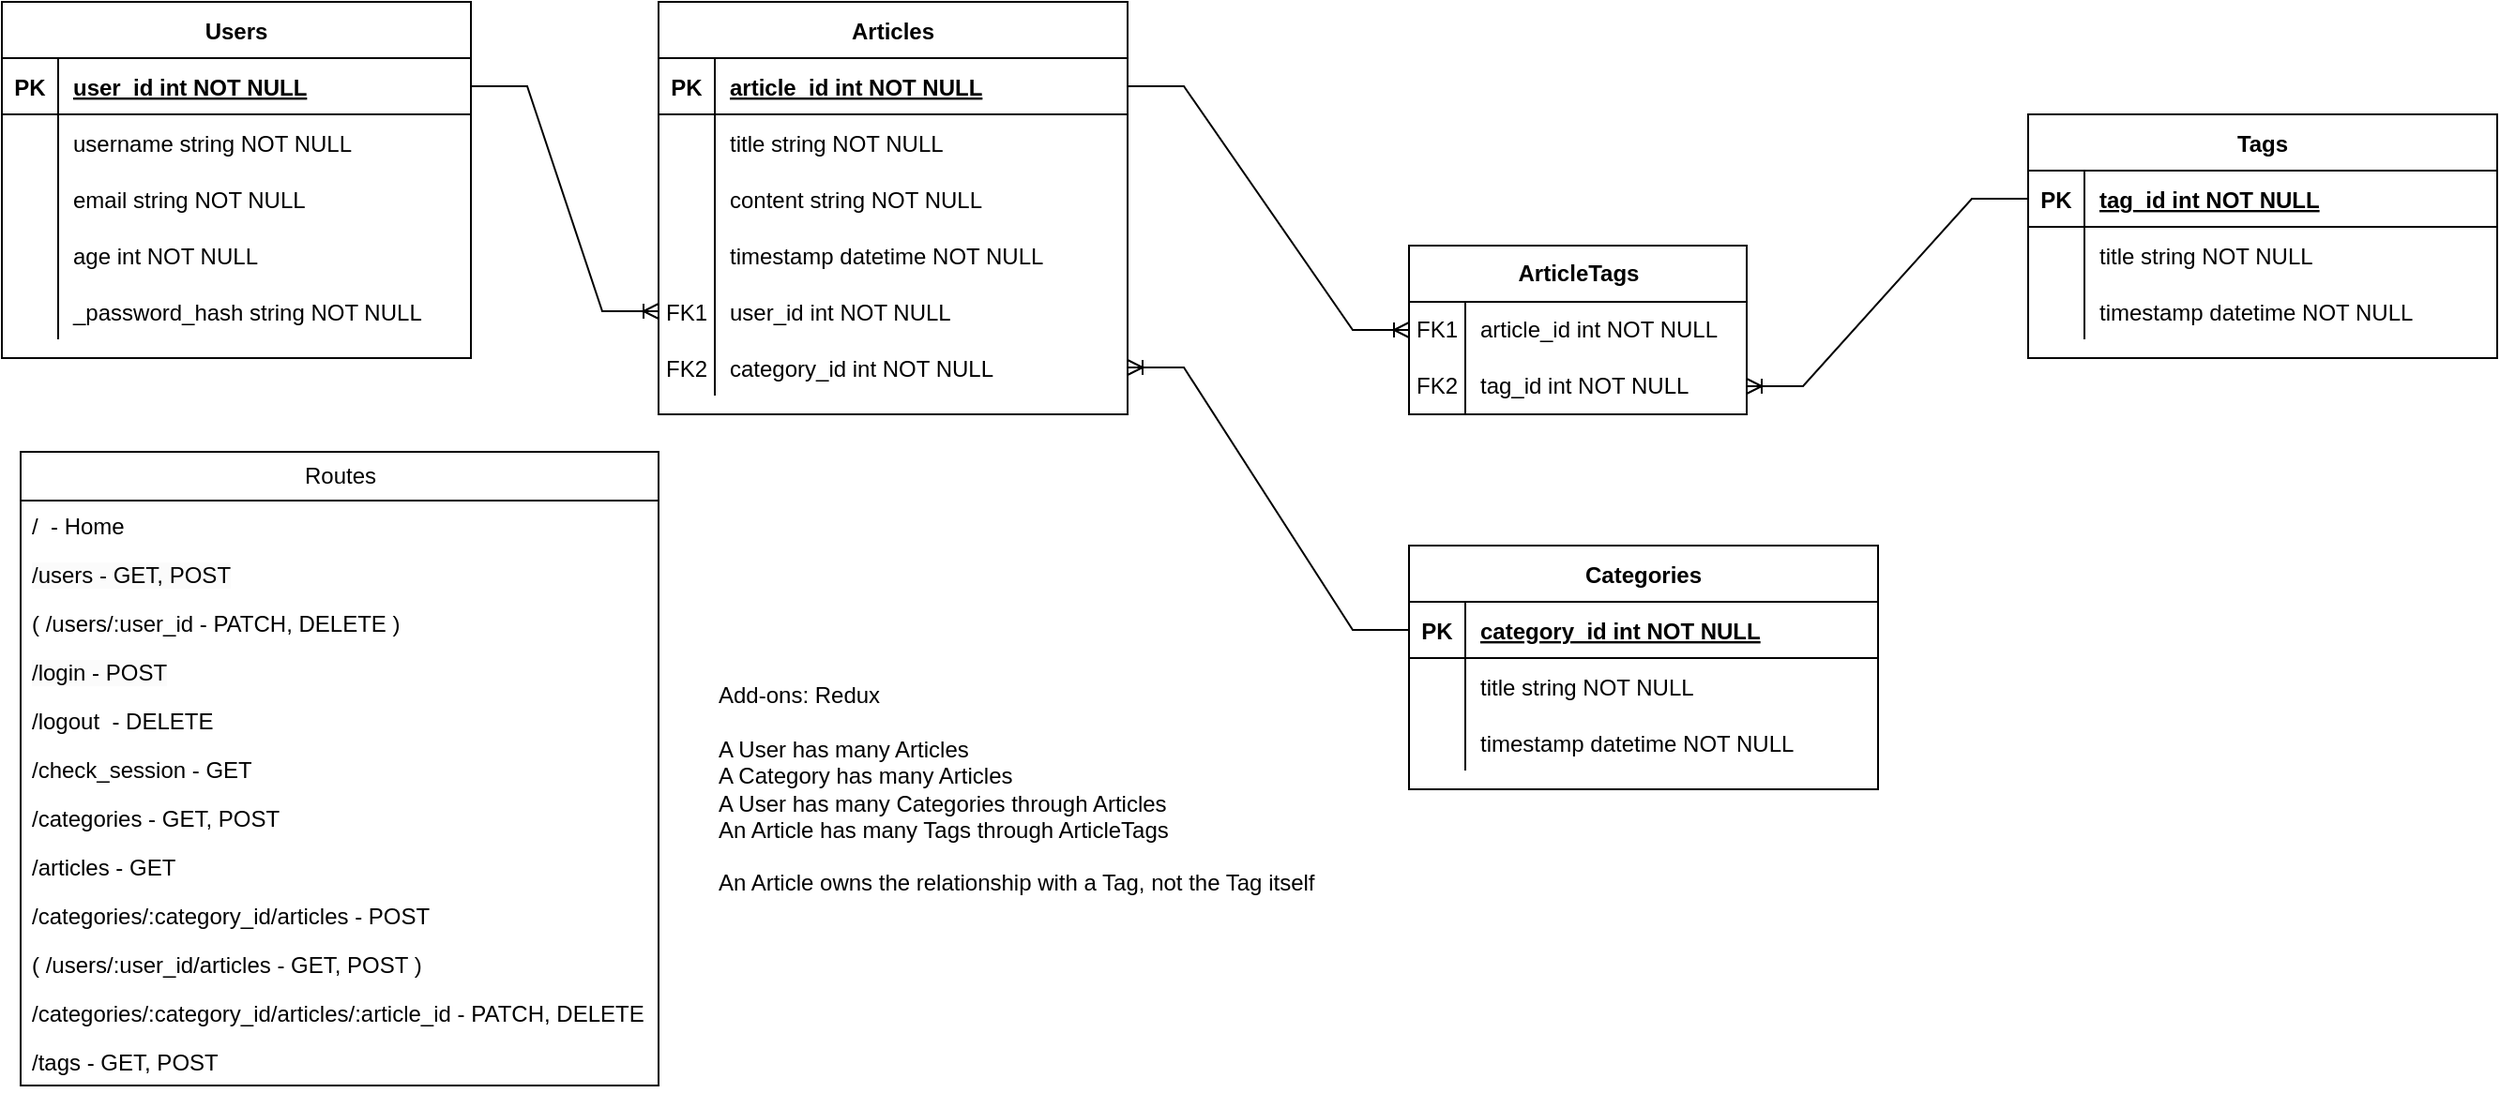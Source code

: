 <mxfile version="23.1.2" type="device">
  <diagram id="R2lEEEUBdFMjLlhIrx00" name="Page-1">
    <mxGraphModel dx="1242" dy="814" grid="1" gridSize="10" guides="1" tooltips="1" connect="1" arrows="1" fold="1" page="1" pageScale="1" pageWidth="850" pageHeight="1100" math="0" shadow="0" extFonts="Permanent Marker^https://fonts.googleapis.com/css?family=Permanent+Marker">
      <root>
        <mxCell id="0" />
        <mxCell id="1" parent="0" />
        <mxCell id="C-vyLk0tnHw3VtMMgP7b-2" value="Categories" style="shape=table;startSize=30;container=1;collapsible=1;childLayout=tableLayout;fixedRows=1;rowLines=0;fontStyle=1;align=center;resizeLast=1;" parent="1" vertex="1">
          <mxGeometry x="750" y="290" width="250" height="130" as="geometry" />
        </mxCell>
        <mxCell id="C-vyLk0tnHw3VtMMgP7b-3" value="" style="shape=partialRectangle;collapsible=0;dropTarget=0;pointerEvents=0;fillColor=none;points=[[0,0.5],[1,0.5]];portConstraint=eastwest;top=0;left=0;right=0;bottom=1;" parent="C-vyLk0tnHw3VtMMgP7b-2" vertex="1">
          <mxGeometry y="30" width="250" height="30" as="geometry" />
        </mxCell>
        <mxCell id="C-vyLk0tnHw3VtMMgP7b-4" value="PK" style="shape=partialRectangle;overflow=hidden;connectable=0;fillColor=none;top=0;left=0;bottom=0;right=0;fontStyle=1;" parent="C-vyLk0tnHw3VtMMgP7b-3" vertex="1">
          <mxGeometry width="30" height="30" as="geometry">
            <mxRectangle width="30" height="30" as="alternateBounds" />
          </mxGeometry>
        </mxCell>
        <mxCell id="C-vyLk0tnHw3VtMMgP7b-5" value="category_id int NOT NULL" style="shape=partialRectangle;overflow=hidden;connectable=0;fillColor=none;top=0;left=0;bottom=0;right=0;align=left;spacingLeft=6;fontStyle=5;" parent="C-vyLk0tnHw3VtMMgP7b-3" vertex="1">
          <mxGeometry x="30" width="220" height="30" as="geometry">
            <mxRectangle width="220" height="30" as="alternateBounds" />
          </mxGeometry>
        </mxCell>
        <mxCell id="SV-MC6-4cuxkPwMR8TnO-28" style="shape=partialRectangle;collapsible=0;dropTarget=0;pointerEvents=0;fillColor=none;points=[[0,0.5],[1,0.5]];portConstraint=eastwest;top=0;left=0;right=0;bottom=0;" parent="C-vyLk0tnHw3VtMMgP7b-2" vertex="1">
          <mxGeometry y="60" width="250" height="30" as="geometry" />
        </mxCell>
        <mxCell id="SV-MC6-4cuxkPwMR8TnO-29" style="shape=partialRectangle;overflow=hidden;connectable=0;fillColor=none;top=0;left=0;bottom=0;right=0;" parent="SV-MC6-4cuxkPwMR8TnO-28" vertex="1">
          <mxGeometry width="30" height="30" as="geometry">
            <mxRectangle width="30" height="30" as="alternateBounds" />
          </mxGeometry>
        </mxCell>
        <mxCell id="SV-MC6-4cuxkPwMR8TnO-30" value="title string NOT NULL" style="shape=partialRectangle;overflow=hidden;connectable=0;fillColor=none;top=0;left=0;bottom=0;right=0;align=left;spacingLeft=6;" parent="SV-MC6-4cuxkPwMR8TnO-28" vertex="1">
          <mxGeometry x="30" width="220" height="30" as="geometry">
            <mxRectangle width="220" height="30" as="alternateBounds" />
          </mxGeometry>
        </mxCell>
        <mxCell id="SV-MC6-4cuxkPwMR8TnO-31" style="shape=partialRectangle;collapsible=0;dropTarget=0;pointerEvents=0;fillColor=none;points=[[0,0.5],[1,0.5]];portConstraint=eastwest;top=0;left=0;right=0;bottom=0;" parent="C-vyLk0tnHw3VtMMgP7b-2" vertex="1">
          <mxGeometry y="90" width="250" height="30" as="geometry" />
        </mxCell>
        <mxCell id="SV-MC6-4cuxkPwMR8TnO-32" style="shape=partialRectangle;overflow=hidden;connectable=0;fillColor=none;top=0;left=0;bottom=0;right=0;" parent="SV-MC6-4cuxkPwMR8TnO-31" vertex="1">
          <mxGeometry width="30" height="30" as="geometry">
            <mxRectangle width="30" height="30" as="alternateBounds" />
          </mxGeometry>
        </mxCell>
        <mxCell id="SV-MC6-4cuxkPwMR8TnO-33" value="timestamp datetime NOT NULL" style="shape=partialRectangle;overflow=hidden;connectable=0;fillColor=none;top=0;left=0;bottom=0;right=0;align=left;spacingLeft=6;" parent="SV-MC6-4cuxkPwMR8TnO-31" vertex="1">
          <mxGeometry x="30" width="220" height="30" as="geometry">
            <mxRectangle width="220" height="30" as="alternateBounds" />
          </mxGeometry>
        </mxCell>
        <mxCell id="C-vyLk0tnHw3VtMMgP7b-13" value="Articles" style="shape=table;startSize=30;container=1;collapsible=1;childLayout=tableLayout;fixedRows=1;rowLines=0;fontStyle=1;align=center;resizeLast=1;" parent="1" vertex="1">
          <mxGeometry x="350" width="250" height="220" as="geometry" />
        </mxCell>
        <mxCell id="C-vyLk0tnHw3VtMMgP7b-14" value="" style="shape=partialRectangle;collapsible=0;dropTarget=0;pointerEvents=0;fillColor=none;points=[[0,0.5],[1,0.5]];portConstraint=eastwest;top=0;left=0;right=0;bottom=1;" parent="C-vyLk0tnHw3VtMMgP7b-13" vertex="1">
          <mxGeometry y="30" width="250" height="30" as="geometry" />
        </mxCell>
        <mxCell id="C-vyLk0tnHw3VtMMgP7b-15" value="PK" style="shape=partialRectangle;overflow=hidden;connectable=0;fillColor=none;top=0;left=0;bottom=0;right=0;fontStyle=1;" parent="C-vyLk0tnHw3VtMMgP7b-14" vertex="1">
          <mxGeometry width="30" height="30" as="geometry">
            <mxRectangle width="30" height="30" as="alternateBounds" />
          </mxGeometry>
        </mxCell>
        <mxCell id="C-vyLk0tnHw3VtMMgP7b-16" value="article_id int NOT NULL" style="shape=partialRectangle;overflow=hidden;connectable=0;fillColor=none;top=0;left=0;bottom=0;right=0;align=left;spacingLeft=6;fontStyle=5;" parent="C-vyLk0tnHw3VtMMgP7b-14" vertex="1">
          <mxGeometry x="30" width="220" height="30" as="geometry">
            <mxRectangle width="220" height="30" as="alternateBounds" />
          </mxGeometry>
        </mxCell>
        <mxCell id="C-vyLk0tnHw3VtMMgP7b-17" value="" style="shape=partialRectangle;collapsible=0;dropTarget=0;pointerEvents=0;fillColor=none;points=[[0,0.5],[1,0.5]];portConstraint=eastwest;top=0;left=0;right=0;bottom=0;" parent="C-vyLk0tnHw3VtMMgP7b-13" vertex="1">
          <mxGeometry y="60" width="250" height="30" as="geometry" />
        </mxCell>
        <mxCell id="C-vyLk0tnHw3VtMMgP7b-18" value="" style="shape=partialRectangle;overflow=hidden;connectable=0;fillColor=none;top=0;left=0;bottom=0;right=0;" parent="C-vyLk0tnHw3VtMMgP7b-17" vertex="1">
          <mxGeometry width="30" height="30" as="geometry">
            <mxRectangle width="30" height="30" as="alternateBounds" />
          </mxGeometry>
        </mxCell>
        <mxCell id="C-vyLk0tnHw3VtMMgP7b-19" value="title string NOT NULL" style="shape=partialRectangle;overflow=hidden;connectable=0;fillColor=none;top=0;left=0;bottom=0;right=0;align=left;spacingLeft=6;" parent="C-vyLk0tnHw3VtMMgP7b-17" vertex="1">
          <mxGeometry x="30" width="220" height="30" as="geometry">
            <mxRectangle width="220" height="30" as="alternateBounds" />
          </mxGeometry>
        </mxCell>
        <mxCell id="C-vyLk0tnHw3VtMMgP7b-20" value="" style="shape=partialRectangle;collapsible=0;dropTarget=0;pointerEvents=0;fillColor=none;points=[[0,0.5],[1,0.5]];portConstraint=eastwest;top=0;left=0;right=0;bottom=0;" parent="C-vyLk0tnHw3VtMMgP7b-13" vertex="1">
          <mxGeometry y="90" width="250" height="30" as="geometry" />
        </mxCell>
        <mxCell id="C-vyLk0tnHw3VtMMgP7b-21" value="" style="shape=partialRectangle;overflow=hidden;connectable=0;fillColor=none;top=0;left=0;bottom=0;right=0;" parent="C-vyLk0tnHw3VtMMgP7b-20" vertex="1">
          <mxGeometry width="30" height="30" as="geometry">
            <mxRectangle width="30" height="30" as="alternateBounds" />
          </mxGeometry>
        </mxCell>
        <mxCell id="C-vyLk0tnHw3VtMMgP7b-22" value="content string NOT NULL" style="shape=partialRectangle;overflow=hidden;connectable=0;fillColor=none;top=0;left=0;bottom=0;right=0;align=left;spacingLeft=6;" parent="C-vyLk0tnHw3VtMMgP7b-20" vertex="1">
          <mxGeometry x="30" width="220" height="30" as="geometry">
            <mxRectangle width="220" height="30" as="alternateBounds" />
          </mxGeometry>
        </mxCell>
        <mxCell id="SV-MC6-4cuxkPwMR8TnO-34" style="shape=partialRectangle;collapsible=0;dropTarget=0;pointerEvents=0;fillColor=none;points=[[0,0.5],[1,0.5]];portConstraint=eastwest;top=0;left=0;right=0;bottom=0;" parent="C-vyLk0tnHw3VtMMgP7b-13" vertex="1">
          <mxGeometry y="120" width="250" height="30" as="geometry" />
        </mxCell>
        <mxCell id="SV-MC6-4cuxkPwMR8TnO-35" style="shape=partialRectangle;overflow=hidden;connectable=0;fillColor=none;top=0;left=0;bottom=0;right=0;" parent="SV-MC6-4cuxkPwMR8TnO-34" vertex="1">
          <mxGeometry width="30" height="30" as="geometry">
            <mxRectangle width="30" height="30" as="alternateBounds" />
          </mxGeometry>
        </mxCell>
        <mxCell id="SV-MC6-4cuxkPwMR8TnO-36" value="timestamp datetime NOT NULL" style="shape=partialRectangle;overflow=hidden;connectable=0;fillColor=none;top=0;left=0;bottom=0;right=0;align=left;spacingLeft=6;" parent="SV-MC6-4cuxkPwMR8TnO-34" vertex="1">
          <mxGeometry x="30" width="220" height="30" as="geometry">
            <mxRectangle width="220" height="30" as="alternateBounds" />
          </mxGeometry>
        </mxCell>
        <mxCell id="SV-MC6-4cuxkPwMR8TnO-74" style="shape=partialRectangle;collapsible=0;dropTarget=0;pointerEvents=0;fillColor=none;points=[[0,0.5],[1,0.5]];portConstraint=eastwest;top=0;left=0;right=0;bottom=0;" parent="C-vyLk0tnHw3VtMMgP7b-13" vertex="1">
          <mxGeometry y="150" width="250" height="30" as="geometry" />
        </mxCell>
        <mxCell id="SV-MC6-4cuxkPwMR8TnO-75" value="FK1" style="shape=partialRectangle;overflow=hidden;connectable=0;fillColor=none;top=0;left=0;bottom=0;right=0;" parent="SV-MC6-4cuxkPwMR8TnO-74" vertex="1">
          <mxGeometry width="30" height="30" as="geometry">
            <mxRectangle width="30" height="30" as="alternateBounds" />
          </mxGeometry>
        </mxCell>
        <mxCell id="SV-MC6-4cuxkPwMR8TnO-76" value="user_id int NOT NULL" style="shape=partialRectangle;overflow=hidden;connectable=0;fillColor=none;top=0;left=0;bottom=0;right=0;align=left;spacingLeft=6;" parent="SV-MC6-4cuxkPwMR8TnO-74" vertex="1">
          <mxGeometry x="30" width="220" height="30" as="geometry">
            <mxRectangle width="220" height="30" as="alternateBounds" />
          </mxGeometry>
        </mxCell>
        <mxCell id="SV-MC6-4cuxkPwMR8TnO-77" style="shape=partialRectangle;collapsible=0;dropTarget=0;pointerEvents=0;fillColor=none;points=[[0,0.5],[1,0.5]];portConstraint=eastwest;top=0;left=0;right=0;bottom=0;" parent="C-vyLk0tnHw3VtMMgP7b-13" vertex="1">
          <mxGeometry y="180" width="250" height="30" as="geometry" />
        </mxCell>
        <mxCell id="SV-MC6-4cuxkPwMR8TnO-78" value="FK2" style="shape=partialRectangle;overflow=hidden;connectable=0;fillColor=none;top=0;left=0;bottom=0;right=0;" parent="SV-MC6-4cuxkPwMR8TnO-77" vertex="1">
          <mxGeometry width="30" height="30" as="geometry">
            <mxRectangle width="30" height="30" as="alternateBounds" />
          </mxGeometry>
        </mxCell>
        <mxCell id="SV-MC6-4cuxkPwMR8TnO-79" value="category_id int NOT NULL" style="shape=partialRectangle;overflow=hidden;connectable=0;fillColor=none;top=0;left=0;bottom=0;right=0;align=left;spacingLeft=6;" parent="SV-MC6-4cuxkPwMR8TnO-77" vertex="1">
          <mxGeometry x="30" width="220" height="30" as="geometry">
            <mxRectangle width="220" height="30" as="alternateBounds" />
          </mxGeometry>
        </mxCell>
        <mxCell id="SV-MC6-4cuxkPwMR8TnO-5" value="Users" style="shape=table;startSize=30;container=1;collapsible=1;childLayout=tableLayout;fixedRows=1;rowLines=0;fontStyle=1;align=center;resizeLast=1;" parent="1" vertex="1">
          <mxGeometry width="250" height="190" as="geometry" />
        </mxCell>
        <mxCell id="SV-MC6-4cuxkPwMR8TnO-6" value="" style="shape=partialRectangle;collapsible=0;dropTarget=0;pointerEvents=0;fillColor=none;points=[[0,0.5],[1,0.5]];portConstraint=eastwest;top=0;left=0;right=0;bottom=1;" parent="SV-MC6-4cuxkPwMR8TnO-5" vertex="1">
          <mxGeometry y="30" width="250" height="30" as="geometry" />
        </mxCell>
        <mxCell id="SV-MC6-4cuxkPwMR8TnO-7" value="PK" style="shape=partialRectangle;overflow=hidden;connectable=0;fillColor=none;top=0;left=0;bottom=0;right=0;fontStyle=1;" parent="SV-MC6-4cuxkPwMR8TnO-6" vertex="1">
          <mxGeometry width="30" height="30" as="geometry">
            <mxRectangle width="30" height="30" as="alternateBounds" />
          </mxGeometry>
        </mxCell>
        <mxCell id="SV-MC6-4cuxkPwMR8TnO-8" value="user_id int NOT NULL" style="shape=partialRectangle;overflow=hidden;connectable=0;fillColor=none;top=0;left=0;bottom=0;right=0;align=left;spacingLeft=6;fontStyle=5;" parent="SV-MC6-4cuxkPwMR8TnO-6" vertex="1">
          <mxGeometry x="30" width="220" height="30" as="geometry">
            <mxRectangle width="220" height="30" as="alternateBounds" />
          </mxGeometry>
        </mxCell>
        <mxCell id="SV-MC6-4cuxkPwMR8TnO-9" value="" style="shape=partialRectangle;collapsible=0;dropTarget=0;pointerEvents=0;fillColor=none;points=[[0,0.5],[1,0.5]];portConstraint=eastwest;top=0;left=0;right=0;bottom=0;" parent="SV-MC6-4cuxkPwMR8TnO-5" vertex="1">
          <mxGeometry y="60" width="250" height="30" as="geometry" />
        </mxCell>
        <mxCell id="SV-MC6-4cuxkPwMR8TnO-10" value="" style="shape=partialRectangle;overflow=hidden;connectable=0;fillColor=none;top=0;left=0;bottom=0;right=0;" parent="SV-MC6-4cuxkPwMR8TnO-9" vertex="1">
          <mxGeometry width="30" height="30" as="geometry">
            <mxRectangle width="30" height="30" as="alternateBounds" />
          </mxGeometry>
        </mxCell>
        <mxCell id="SV-MC6-4cuxkPwMR8TnO-11" value="username string NOT NULL" style="shape=partialRectangle;overflow=hidden;connectable=0;fillColor=none;top=0;left=0;bottom=0;right=0;align=left;spacingLeft=6;" parent="SV-MC6-4cuxkPwMR8TnO-9" vertex="1">
          <mxGeometry x="30" width="220" height="30" as="geometry">
            <mxRectangle width="220" height="30" as="alternateBounds" />
          </mxGeometry>
        </mxCell>
        <mxCell id="SV-MC6-4cuxkPwMR8TnO-23" style="shape=partialRectangle;collapsible=0;dropTarget=0;pointerEvents=0;fillColor=none;points=[[0,0.5],[1,0.5]];portConstraint=eastwest;top=0;left=0;right=0;bottom=0;" parent="SV-MC6-4cuxkPwMR8TnO-5" vertex="1">
          <mxGeometry y="90" width="250" height="30" as="geometry" />
        </mxCell>
        <mxCell id="SV-MC6-4cuxkPwMR8TnO-24" style="shape=partialRectangle;overflow=hidden;connectable=0;fillColor=none;top=0;left=0;bottom=0;right=0;" parent="SV-MC6-4cuxkPwMR8TnO-23" vertex="1">
          <mxGeometry width="30" height="30" as="geometry">
            <mxRectangle width="30" height="30" as="alternateBounds" />
          </mxGeometry>
        </mxCell>
        <mxCell id="SV-MC6-4cuxkPwMR8TnO-25" value="email string NOT NULL" style="shape=partialRectangle;overflow=hidden;connectable=0;fillColor=none;top=0;left=0;bottom=0;right=0;align=left;spacingLeft=6;" parent="SV-MC6-4cuxkPwMR8TnO-23" vertex="1">
          <mxGeometry x="30" width="220" height="30" as="geometry">
            <mxRectangle width="220" height="30" as="alternateBounds" />
          </mxGeometry>
        </mxCell>
        <mxCell id="SV-MC6-4cuxkPwMR8TnO-12" value="" style="shape=partialRectangle;collapsible=0;dropTarget=0;pointerEvents=0;fillColor=none;points=[[0,0.5],[1,0.5]];portConstraint=eastwest;top=0;left=0;right=0;bottom=0;" parent="SV-MC6-4cuxkPwMR8TnO-5" vertex="1">
          <mxGeometry y="120" width="250" height="30" as="geometry" />
        </mxCell>
        <mxCell id="SV-MC6-4cuxkPwMR8TnO-13" value="" style="shape=partialRectangle;overflow=hidden;connectable=0;fillColor=none;top=0;left=0;bottom=0;right=0;" parent="SV-MC6-4cuxkPwMR8TnO-12" vertex="1">
          <mxGeometry width="30" height="30" as="geometry">
            <mxRectangle width="30" height="30" as="alternateBounds" />
          </mxGeometry>
        </mxCell>
        <mxCell id="SV-MC6-4cuxkPwMR8TnO-14" value="age int NOT NULL" style="shape=partialRectangle;overflow=hidden;connectable=0;fillColor=none;top=0;left=0;bottom=0;right=0;align=left;spacingLeft=6;" parent="SV-MC6-4cuxkPwMR8TnO-12" vertex="1">
          <mxGeometry x="30" width="220" height="30" as="geometry">
            <mxRectangle width="220" height="30" as="alternateBounds" />
          </mxGeometry>
        </mxCell>
        <mxCell id="SV-MC6-4cuxkPwMR8TnO-17" style="shape=partialRectangle;collapsible=0;dropTarget=0;pointerEvents=0;fillColor=none;points=[[0,0.5],[1,0.5]];portConstraint=eastwest;top=0;left=0;right=0;bottom=0;" parent="SV-MC6-4cuxkPwMR8TnO-5" vertex="1">
          <mxGeometry y="150" width="250" height="30" as="geometry" />
        </mxCell>
        <mxCell id="SV-MC6-4cuxkPwMR8TnO-18" style="shape=partialRectangle;overflow=hidden;connectable=0;fillColor=none;top=0;left=0;bottom=0;right=0;" parent="SV-MC6-4cuxkPwMR8TnO-17" vertex="1">
          <mxGeometry width="30" height="30" as="geometry">
            <mxRectangle width="30" height="30" as="alternateBounds" />
          </mxGeometry>
        </mxCell>
        <mxCell id="SV-MC6-4cuxkPwMR8TnO-19" value="_password_hash string NOT NULL" style="shape=partialRectangle;overflow=hidden;connectable=0;fillColor=none;top=0;left=0;bottom=0;right=0;align=left;spacingLeft=6;" parent="SV-MC6-4cuxkPwMR8TnO-17" vertex="1">
          <mxGeometry x="30" width="220" height="30" as="geometry">
            <mxRectangle width="220" height="30" as="alternateBounds" />
          </mxGeometry>
        </mxCell>
        <mxCell id="SV-MC6-4cuxkPwMR8TnO-26" value="" style="edgeStyle=entityRelationEdgeStyle;fontSize=12;html=1;endArrow=ERoneToMany;rounded=0;entryX=0;entryY=0.5;entryDx=0;entryDy=0;exitX=1;exitY=0.5;exitDx=0;exitDy=0;" parent="1" source="SV-MC6-4cuxkPwMR8TnO-6" target="SV-MC6-4cuxkPwMR8TnO-74" edge="1">
          <mxGeometry width="100" height="100" relative="1" as="geometry">
            <mxPoint x="300" y="50" as="sourcePoint" />
            <mxPoint x="360" y="140" as="targetPoint" />
          </mxGeometry>
        </mxCell>
        <mxCell id="SV-MC6-4cuxkPwMR8TnO-27" value="" style="edgeStyle=entityRelationEdgeStyle;fontSize=12;html=1;endArrow=ERoneToMany;rounded=0;exitX=0;exitY=0.5;exitDx=0;exitDy=0;entryX=1;entryY=0.5;entryDx=0;entryDy=0;" parent="1" source="C-vyLk0tnHw3VtMMgP7b-3" target="SV-MC6-4cuxkPwMR8TnO-77" edge="1">
          <mxGeometry width="100" height="100" relative="1" as="geometry">
            <mxPoint x="620" y="30" as="sourcePoint" />
            <mxPoint x="690" y="175" as="targetPoint" />
          </mxGeometry>
        </mxCell>
        <mxCell id="SV-MC6-4cuxkPwMR8TnO-37" value="Tags" style="shape=table;startSize=30;container=1;collapsible=1;childLayout=tableLayout;fixedRows=1;rowLines=0;fontStyle=1;align=center;resizeLast=1;" parent="1" vertex="1">
          <mxGeometry x="1080" y="60" width="250" height="130" as="geometry" />
        </mxCell>
        <mxCell id="SV-MC6-4cuxkPwMR8TnO-38" value="" style="shape=partialRectangle;collapsible=0;dropTarget=0;pointerEvents=0;fillColor=none;points=[[0,0.5],[1,0.5]];portConstraint=eastwest;top=0;left=0;right=0;bottom=1;" parent="SV-MC6-4cuxkPwMR8TnO-37" vertex="1">
          <mxGeometry y="30" width="250" height="30" as="geometry" />
        </mxCell>
        <mxCell id="SV-MC6-4cuxkPwMR8TnO-39" value="PK" style="shape=partialRectangle;overflow=hidden;connectable=0;fillColor=none;top=0;left=0;bottom=0;right=0;fontStyle=1;" parent="SV-MC6-4cuxkPwMR8TnO-38" vertex="1">
          <mxGeometry width="30" height="30" as="geometry">
            <mxRectangle width="30" height="30" as="alternateBounds" />
          </mxGeometry>
        </mxCell>
        <mxCell id="SV-MC6-4cuxkPwMR8TnO-40" value="tag_id int NOT NULL" style="shape=partialRectangle;overflow=hidden;connectable=0;fillColor=none;top=0;left=0;bottom=0;right=0;align=left;spacingLeft=6;fontStyle=5;" parent="SV-MC6-4cuxkPwMR8TnO-38" vertex="1">
          <mxGeometry x="30" width="220" height="30" as="geometry">
            <mxRectangle width="220" height="30" as="alternateBounds" />
          </mxGeometry>
        </mxCell>
        <mxCell id="SV-MC6-4cuxkPwMR8TnO-41" value="" style="shape=partialRectangle;collapsible=0;dropTarget=0;pointerEvents=0;fillColor=none;points=[[0,0.5],[1,0.5]];portConstraint=eastwest;top=0;left=0;right=0;bottom=0;" parent="SV-MC6-4cuxkPwMR8TnO-37" vertex="1">
          <mxGeometry y="60" width="250" height="30" as="geometry" />
        </mxCell>
        <mxCell id="SV-MC6-4cuxkPwMR8TnO-42" value="" style="shape=partialRectangle;overflow=hidden;connectable=0;fillColor=none;top=0;left=0;bottom=0;right=0;" parent="SV-MC6-4cuxkPwMR8TnO-41" vertex="1">
          <mxGeometry width="30" height="30" as="geometry">
            <mxRectangle width="30" height="30" as="alternateBounds" />
          </mxGeometry>
        </mxCell>
        <mxCell id="SV-MC6-4cuxkPwMR8TnO-43" value="title string NOT NULL" style="shape=partialRectangle;overflow=hidden;connectable=0;fillColor=none;top=0;left=0;bottom=0;right=0;align=left;spacingLeft=6;" parent="SV-MC6-4cuxkPwMR8TnO-41" vertex="1">
          <mxGeometry x="30" width="220" height="30" as="geometry">
            <mxRectangle width="220" height="30" as="alternateBounds" />
          </mxGeometry>
        </mxCell>
        <mxCell id="SV-MC6-4cuxkPwMR8TnO-44" value="" style="shape=partialRectangle;collapsible=0;dropTarget=0;pointerEvents=0;fillColor=none;points=[[0,0.5],[1,0.5]];portConstraint=eastwest;top=0;left=0;right=0;bottom=0;" parent="SV-MC6-4cuxkPwMR8TnO-37" vertex="1">
          <mxGeometry y="90" width="250" height="30" as="geometry" />
        </mxCell>
        <mxCell id="SV-MC6-4cuxkPwMR8TnO-45" value="" style="shape=partialRectangle;overflow=hidden;connectable=0;fillColor=none;top=0;left=0;bottom=0;right=0;" parent="SV-MC6-4cuxkPwMR8TnO-44" vertex="1">
          <mxGeometry width="30" height="30" as="geometry">
            <mxRectangle width="30" height="30" as="alternateBounds" />
          </mxGeometry>
        </mxCell>
        <mxCell id="SV-MC6-4cuxkPwMR8TnO-46" value="timestamp datetime NOT NULL" style="shape=partialRectangle;overflow=hidden;connectable=0;fillColor=none;top=0;left=0;bottom=0;right=0;align=left;spacingLeft=6;" parent="SV-MC6-4cuxkPwMR8TnO-44" vertex="1">
          <mxGeometry x="30" width="220" height="30" as="geometry">
            <mxRectangle width="220" height="30" as="alternateBounds" />
          </mxGeometry>
        </mxCell>
        <mxCell id="SV-MC6-4cuxkPwMR8TnO-50" value="" style="edgeStyle=entityRelationEdgeStyle;fontSize=12;html=1;endArrow=ERoneToMany;rounded=0;exitX=1;exitY=0.5;exitDx=0;exitDy=0;entryX=0;entryY=0.5;entryDx=0;entryDy=0;" parent="1" source="C-vyLk0tnHw3VtMMgP7b-14" target="SV-MC6-4cuxkPwMR8TnO-88" edge="1">
          <mxGeometry width="100" height="100" relative="1" as="geometry">
            <mxPoint x="560" y="180" as="sourcePoint" />
            <mxPoint x="740" y="190" as="targetPoint" />
            <Array as="points">
              <mxPoint x="790" y="360" />
            </Array>
          </mxGeometry>
        </mxCell>
        <mxCell id="SV-MC6-4cuxkPwMR8TnO-57" value="Routes" style="swimlane;fontStyle=0;childLayout=stackLayout;horizontal=1;startSize=26;fillColor=none;horizontalStack=0;resizeParent=1;resizeParentMax=0;resizeLast=0;collapsible=1;marginBottom=0;html=1;" parent="1" vertex="1">
          <mxGeometry x="10" y="240" width="340" height="338" as="geometry">
            <mxRectangle x="80" y="240" width="70" height="30" as="alternateBounds" />
          </mxGeometry>
        </mxCell>
        <mxCell id="SV-MC6-4cuxkPwMR8TnO-59" value="/&amp;nbsp; - Home" style="text;strokeColor=none;fillColor=none;align=left;verticalAlign=top;spacingLeft=4;spacingRight=4;overflow=hidden;rotatable=0;points=[[0,0.5],[1,0.5]];portConstraint=eastwest;whiteSpace=wrap;html=1;" parent="SV-MC6-4cuxkPwMR8TnO-57" vertex="1">
          <mxGeometry y="26" width="340" height="26" as="geometry" />
        </mxCell>
        <mxCell id="SV-MC6-4cuxkPwMR8TnO-63" value="&lt;span style=&quot;color: rgb(0, 0, 0); font-family: Helvetica; font-size: 12px; font-style: normal; font-variant-ligatures: normal; font-variant-caps: normal; font-weight: 400; letter-spacing: normal; orphans: 2; text-align: left; text-indent: 0px; text-transform: none; widows: 2; word-spacing: 0px; -webkit-text-stroke-width: 0px; background-color: rgb(251, 251, 251); text-decoration-thickness: initial; text-decoration-style: initial; text-decoration-color: initial; float: none; display: inline !important;&quot;&gt;/users - GET, POST&lt;/span&gt;" style="text;strokeColor=none;fillColor=none;align=left;verticalAlign=top;spacingLeft=4;spacingRight=4;overflow=hidden;rotatable=0;points=[[0,0.5],[1,0.5]];portConstraint=eastwest;whiteSpace=wrap;html=1;" parent="SV-MC6-4cuxkPwMR8TnO-57" vertex="1">
          <mxGeometry y="52" width="340" height="26" as="geometry" />
        </mxCell>
        <mxCell id="SV-MC6-4cuxkPwMR8TnO-72" value="( /users/:user_id - PATCH, DELETE )" style="text;strokeColor=none;fillColor=none;align=left;verticalAlign=top;spacingLeft=4;spacingRight=4;overflow=hidden;rotatable=0;points=[[0,0.5],[1,0.5]];portConstraint=eastwest;whiteSpace=wrap;html=1;" parent="SV-MC6-4cuxkPwMR8TnO-57" vertex="1">
          <mxGeometry y="78" width="340" height="26" as="geometry" />
        </mxCell>
        <mxCell id="SV-MC6-4cuxkPwMR8TnO-62" value="&lt;span style=&quot;color: rgb(0, 0, 0); font-family: Helvetica; font-size: 12px; font-style: normal; font-variant-ligatures: normal; font-variant-caps: normal; font-weight: 400; letter-spacing: normal; orphans: 2; text-align: left; text-indent: 0px; text-transform: none; widows: 2; word-spacing: 0px; -webkit-text-stroke-width: 0px; background-color: rgb(251, 251, 251); text-decoration-thickness: initial; text-decoration-style: initial; text-decoration-color: initial; float: none; display: inline !important;&quot;&gt;/login - POST&lt;/span&gt;" style="text;strokeColor=none;fillColor=none;align=left;verticalAlign=top;spacingLeft=4;spacingRight=4;overflow=hidden;rotatable=0;points=[[0,0.5],[1,0.5]];portConstraint=eastwest;whiteSpace=wrap;html=1;" parent="SV-MC6-4cuxkPwMR8TnO-57" vertex="1">
          <mxGeometry y="104" width="340" height="26" as="geometry" />
        </mxCell>
        <mxCell id="SV-MC6-4cuxkPwMR8TnO-61" value="/logout&amp;nbsp; - DELETE" style="text;strokeColor=none;fillColor=none;align=left;verticalAlign=top;spacingLeft=4;spacingRight=4;overflow=hidden;rotatable=0;points=[[0,0.5],[1,0.5]];portConstraint=eastwest;whiteSpace=wrap;html=1;" parent="SV-MC6-4cuxkPwMR8TnO-57" vertex="1">
          <mxGeometry y="130" width="340" height="26" as="geometry" />
        </mxCell>
        <mxCell id="SV-MC6-4cuxkPwMR8TnO-60" value="/check_session - GET" style="text;strokeColor=none;fillColor=none;align=left;verticalAlign=top;spacingLeft=4;spacingRight=4;overflow=hidden;rotatable=0;points=[[0,0.5],[1,0.5]];portConstraint=eastwest;whiteSpace=wrap;html=1;" parent="SV-MC6-4cuxkPwMR8TnO-57" vertex="1">
          <mxGeometry y="156" width="340" height="26" as="geometry" />
        </mxCell>
        <mxCell id="SV-MC6-4cuxkPwMR8TnO-66" value="/categories - GET, POST&amp;nbsp;" style="text;strokeColor=none;fillColor=none;align=left;verticalAlign=top;spacingLeft=4;spacingRight=4;overflow=hidden;rotatable=0;points=[[0,0.5],[1,0.5]];portConstraint=eastwest;whiteSpace=wrap;html=1;" parent="SV-MC6-4cuxkPwMR8TnO-57" vertex="1">
          <mxGeometry y="182" width="340" height="26" as="geometry" />
        </mxCell>
        <mxCell id="6jHCob3-NFc7cqr8qTQD-2" value="/articles - GET" style="text;strokeColor=none;fillColor=none;align=left;verticalAlign=top;spacingLeft=4;spacingRight=4;overflow=hidden;rotatable=0;points=[[0,0.5],[1,0.5]];portConstraint=eastwest;whiteSpace=wrap;html=1;" vertex="1" parent="SV-MC6-4cuxkPwMR8TnO-57">
          <mxGeometry y="208" width="340" height="26" as="geometry" />
        </mxCell>
        <mxCell id="6jHCob3-NFc7cqr8qTQD-3" value="/categories/:category_id/articles - POST" style="text;strokeColor=none;fillColor=none;align=left;verticalAlign=top;spacingLeft=4;spacingRight=4;overflow=hidden;rotatable=0;points=[[0,0.5],[1,0.5]];portConstraint=eastwest;whiteSpace=wrap;html=1;" vertex="1" parent="SV-MC6-4cuxkPwMR8TnO-57">
          <mxGeometry y="234" width="340" height="26" as="geometry" />
        </mxCell>
        <mxCell id="SV-MC6-4cuxkPwMR8TnO-67" value="( /users/:user_id/articles - GET, POST )" style="text;strokeColor=none;fillColor=none;align=left;verticalAlign=top;spacingLeft=4;spacingRight=4;overflow=hidden;rotatable=0;points=[[0,0.5],[1,0.5]];portConstraint=eastwest;whiteSpace=wrap;html=1;" parent="SV-MC6-4cuxkPwMR8TnO-57" vertex="1">
          <mxGeometry y="260" width="340" height="26" as="geometry" />
        </mxCell>
        <mxCell id="6jHCob3-NFc7cqr8qTQD-1" value="/categories/:category_id/articles/:article_id - PATCH, DELETE" style="text;strokeColor=none;fillColor=none;align=left;verticalAlign=top;spacingLeft=4;spacingRight=4;overflow=hidden;rotatable=0;points=[[0,0.5],[1,0.5]];portConstraint=eastwest;whiteSpace=wrap;html=1;" vertex="1" parent="SV-MC6-4cuxkPwMR8TnO-57">
          <mxGeometry y="286" width="340" height="26" as="geometry" />
        </mxCell>
        <mxCell id="6jHCob3-NFc7cqr8qTQD-4" value="/tags - GET, POST" style="text;strokeColor=none;fillColor=none;align=left;verticalAlign=top;spacingLeft=4;spacingRight=4;overflow=hidden;rotatable=0;points=[[0,0.5],[1,0.5]];portConstraint=eastwest;whiteSpace=wrap;html=1;" vertex="1" parent="SV-MC6-4cuxkPwMR8TnO-57">
          <mxGeometry y="312" width="340" height="26" as="geometry" />
        </mxCell>
        <mxCell id="SV-MC6-4cuxkPwMR8TnO-73" value="Add-ons: Redux" style="text;html=1;align=left;verticalAlign=middle;resizable=0;points=[];autosize=1;strokeColor=none;fillColor=none;" parent="1" vertex="1">
          <mxGeometry x="380" y="355" width="110" height="30" as="geometry" />
        </mxCell>
        <mxCell id="SV-MC6-4cuxkPwMR8TnO-84" value="ArticleTags" style="shape=table;startSize=30;container=1;collapsible=1;childLayout=tableLayout;fixedRows=1;rowLines=0;fontStyle=1;align=center;resizeLast=1;html=1;" parent="1" vertex="1">
          <mxGeometry x="750" y="130" width="180" height="90" as="geometry" />
        </mxCell>
        <mxCell id="SV-MC6-4cuxkPwMR8TnO-88" value="" style="shape=tableRow;horizontal=0;startSize=0;swimlaneHead=0;swimlaneBody=0;fillColor=none;collapsible=0;dropTarget=0;points=[[0,0.5],[1,0.5]];portConstraint=eastwest;top=0;left=0;right=0;bottom=0;" parent="SV-MC6-4cuxkPwMR8TnO-84" vertex="1">
          <mxGeometry y="30" width="180" height="30" as="geometry" />
        </mxCell>
        <mxCell id="SV-MC6-4cuxkPwMR8TnO-89" value="FK1" style="shape=partialRectangle;connectable=0;fillColor=none;top=0;left=0;bottom=0;right=0;editable=1;overflow=hidden;whiteSpace=wrap;html=1;" parent="SV-MC6-4cuxkPwMR8TnO-88" vertex="1">
          <mxGeometry width="30" height="30" as="geometry">
            <mxRectangle width="30" height="30" as="alternateBounds" />
          </mxGeometry>
        </mxCell>
        <mxCell id="SV-MC6-4cuxkPwMR8TnO-90" value="article_id int NOT NULL" style="shape=partialRectangle;connectable=0;fillColor=none;top=0;left=0;bottom=0;right=0;align=left;spacingLeft=6;overflow=hidden;whiteSpace=wrap;html=1;" parent="SV-MC6-4cuxkPwMR8TnO-88" vertex="1">
          <mxGeometry x="30" width="150" height="30" as="geometry">
            <mxRectangle width="150" height="30" as="alternateBounds" />
          </mxGeometry>
        </mxCell>
        <mxCell id="SV-MC6-4cuxkPwMR8TnO-91" value="" style="shape=tableRow;horizontal=0;startSize=0;swimlaneHead=0;swimlaneBody=0;fillColor=none;collapsible=0;dropTarget=0;points=[[0,0.5],[1,0.5]];portConstraint=eastwest;top=0;left=0;right=0;bottom=0;" parent="SV-MC6-4cuxkPwMR8TnO-84" vertex="1">
          <mxGeometry y="60" width="180" height="30" as="geometry" />
        </mxCell>
        <mxCell id="SV-MC6-4cuxkPwMR8TnO-92" value="FK2" style="shape=partialRectangle;connectable=0;fillColor=none;top=0;left=0;bottom=0;right=0;editable=1;overflow=hidden;whiteSpace=wrap;html=1;" parent="SV-MC6-4cuxkPwMR8TnO-91" vertex="1">
          <mxGeometry width="30" height="30" as="geometry">
            <mxRectangle width="30" height="30" as="alternateBounds" />
          </mxGeometry>
        </mxCell>
        <mxCell id="SV-MC6-4cuxkPwMR8TnO-93" value="tag_id int NOT NULL" style="shape=partialRectangle;connectable=0;fillColor=none;top=0;left=0;bottom=0;right=0;align=left;spacingLeft=6;overflow=hidden;whiteSpace=wrap;html=1;" parent="SV-MC6-4cuxkPwMR8TnO-91" vertex="1">
          <mxGeometry x="30" width="150" height="30" as="geometry">
            <mxRectangle width="150" height="30" as="alternateBounds" />
          </mxGeometry>
        </mxCell>
        <mxCell id="SV-MC6-4cuxkPwMR8TnO-97" value="" style="edgeStyle=entityRelationEdgeStyle;fontSize=12;html=1;endArrow=ERoneToMany;rounded=0;entryX=1;entryY=0.5;entryDx=0;entryDy=0;" parent="1" source="SV-MC6-4cuxkPwMR8TnO-38" target="SV-MC6-4cuxkPwMR8TnO-91" edge="1">
          <mxGeometry width="100" height="100" relative="1" as="geometry">
            <mxPoint x="1110" y="270" as="sourcePoint" />
            <mxPoint x="1020" y="230" as="targetPoint" />
            <Array as="points">
              <mxPoint x="1070" y="315" />
            </Array>
          </mxGeometry>
        </mxCell>
        <mxCell id="SV-MC6-4cuxkPwMR8TnO-100" value="A User has many Articles&lt;br&gt;A Category has many Articles&lt;br&gt;&lt;div style=&quot;&quot;&gt;&lt;span style=&quot;background-color: initial;&quot;&gt;A User has many Categories through Articles&lt;/span&gt;&lt;/div&gt;&lt;div style=&quot;&quot;&gt;&lt;span style=&quot;background-color: initial;&quot;&gt;An Article has many Tags through ArticleTags&lt;/span&gt;&lt;/div&gt;" style="text;html=1;align=left;verticalAlign=middle;resizable=0;points=[];autosize=1;strokeColor=none;fillColor=none;" parent="1" vertex="1">
          <mxGeometry x="380" y="385" width="260" height="70" as="geometry" />
        </mxCell>
        <mxCell id="SV-MC6-4cuxkPwMR8TnO-105" value="An Article owns the relationship with a Tag, not the Tag itself" style="text;html=1;align=left;verticalAlign=middle;resizable=0;points=[];autosize=1;strokeColor=none;fillColor=none;" parent="1" vertex="1">
          <mxGeometry x="380" y="455" width="340" height="30" as="geometry" />
        </mxCell>
      </root>
    </mxGraphModel>
  </diagram>
</mxfile>
